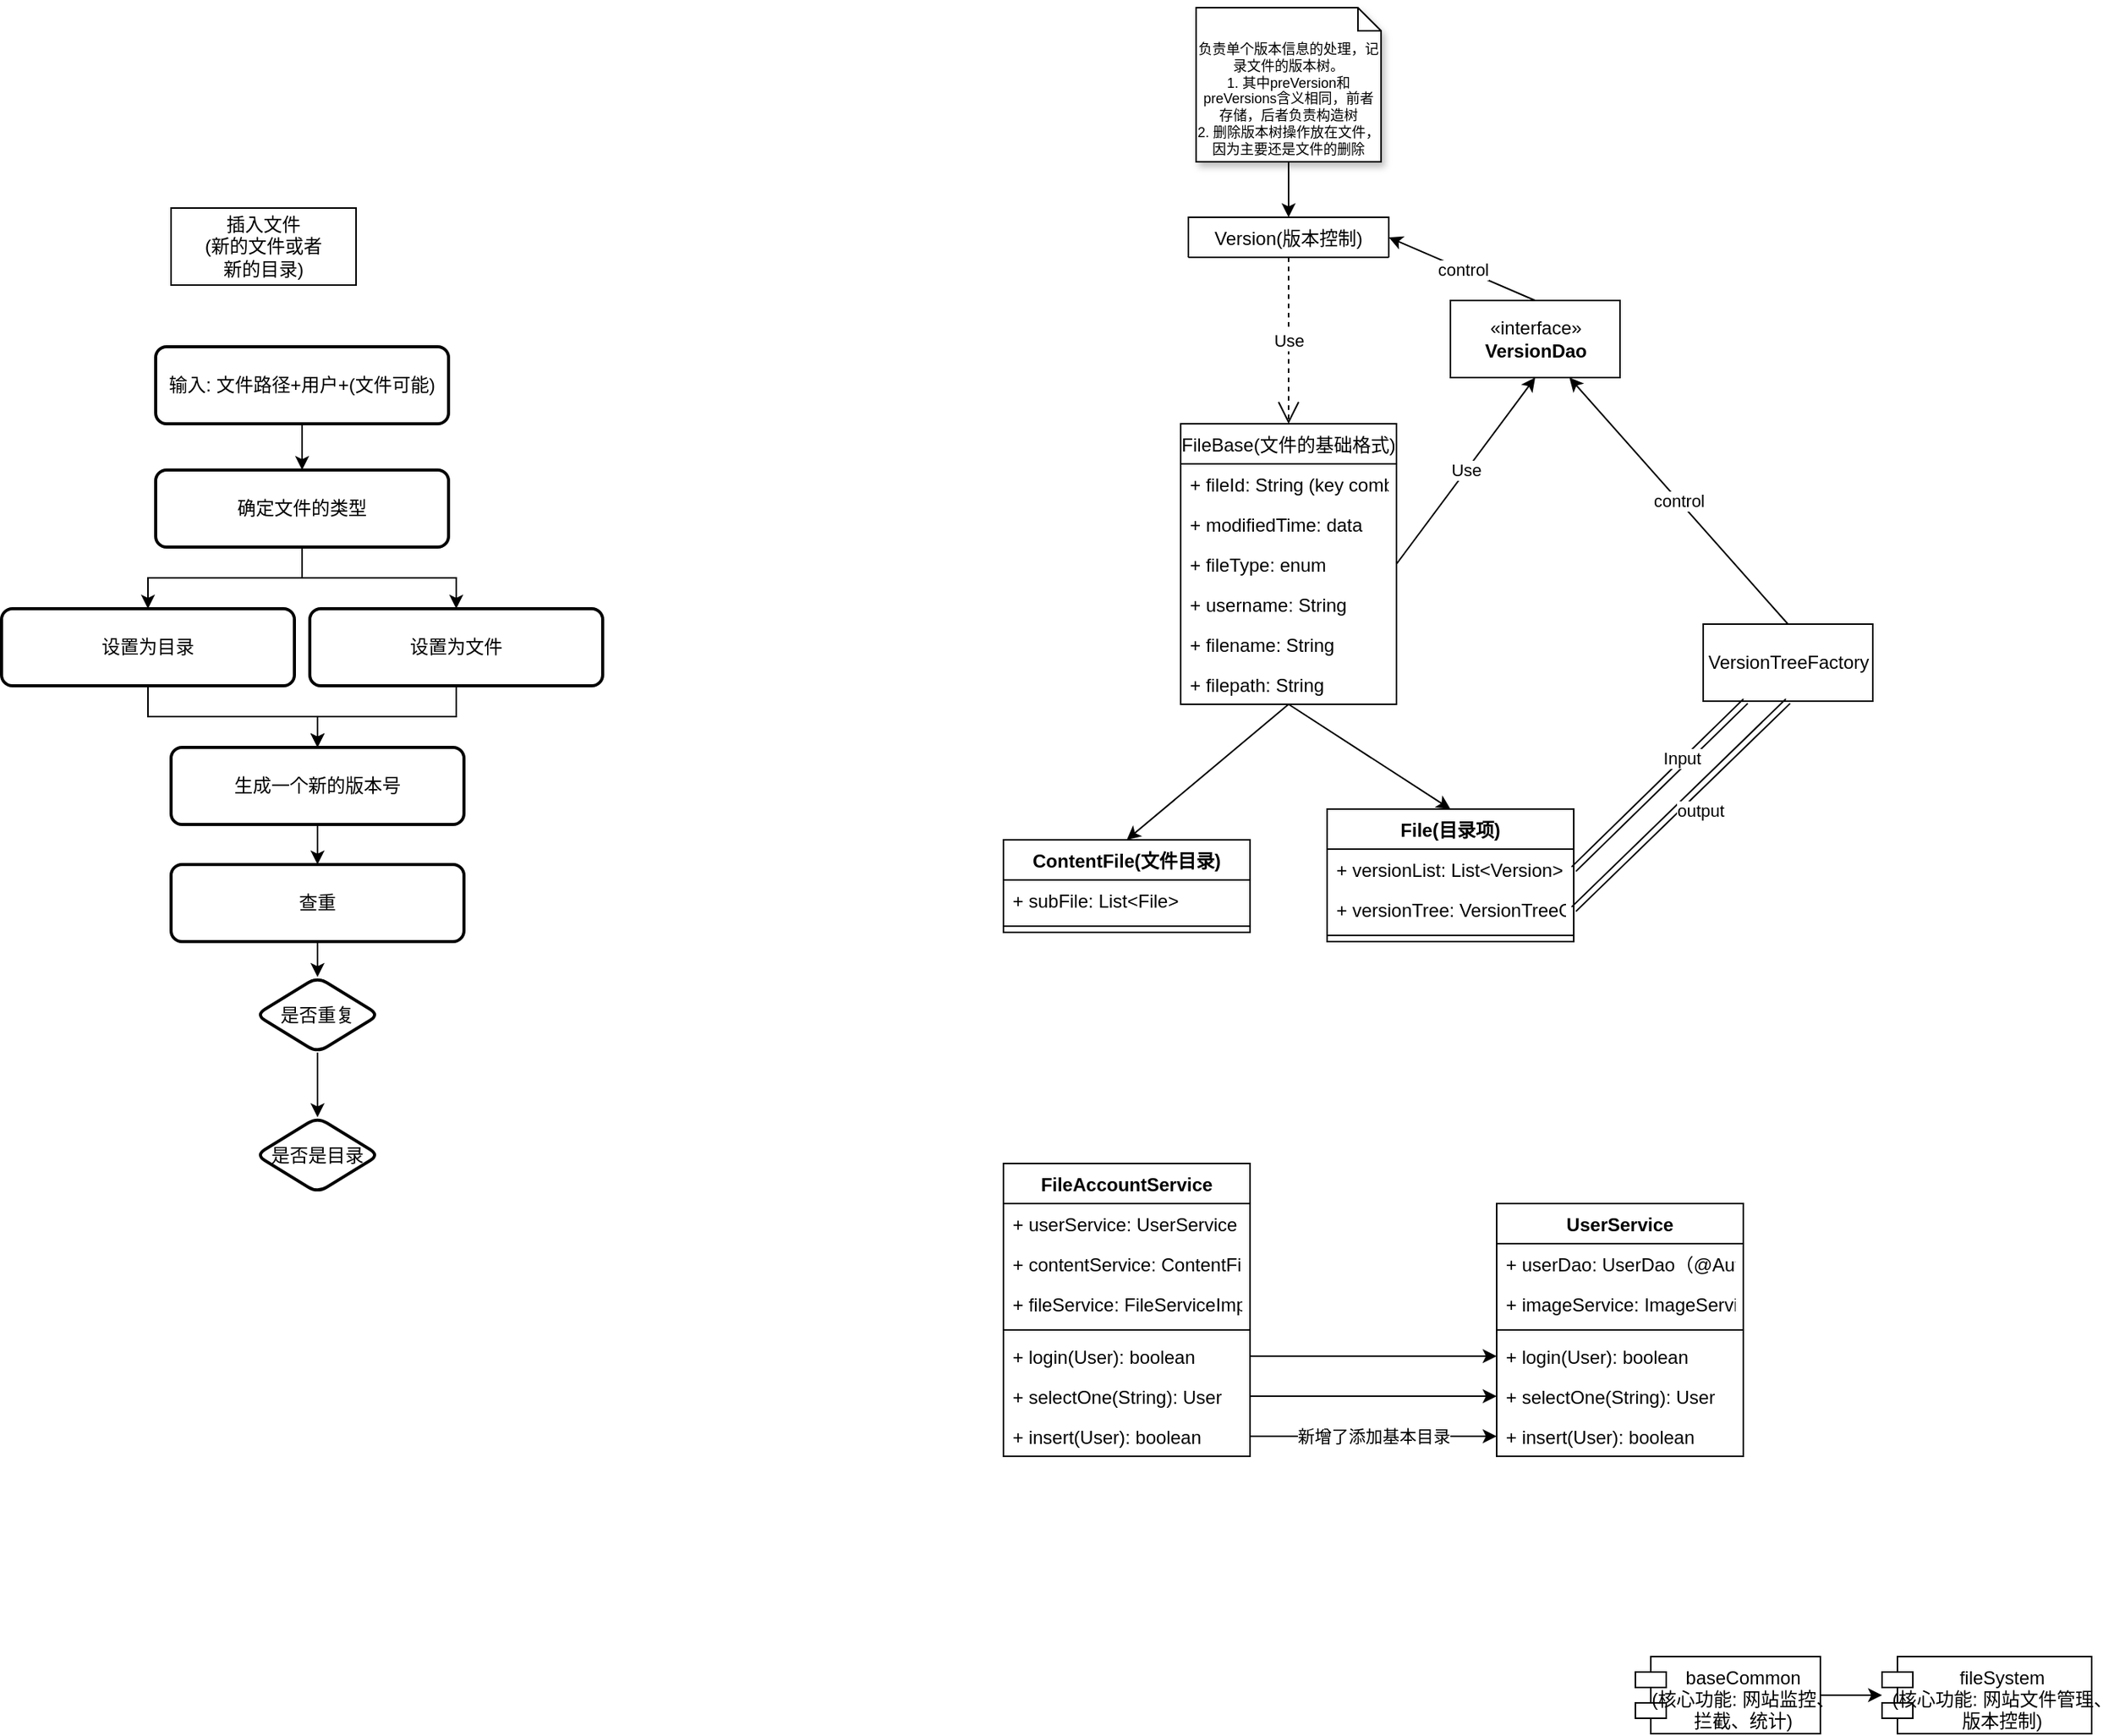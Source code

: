 <mxfile version="17.4.2" type="device"><diagram id="C5RBs43oDa-KdzZeNtuy" name="Page-1"><mxGraphModel dx="1453" dy="916" grid="1" gridSize="10" guides="1" tooltips="1" connect="1" arrows="1" fold="1" page="1" pageScale="1" pageWidth="827" pageHeight="1169" math="0" shadow="0"><root><mxCell id="WIyWlLk6GJQsqaUBKTNV-0"/><mxCell id="WIyWlLk6GJQsqaUBKTNV-1" parent="WIyWlLk6GJQsqaUBKTNV-0"/><mxCell id="y6ktYFUyTrNjJtsUoddP-2" value="Version(版本控制)" style="swimlane;fontStyle=0;childLayout=stackLayout;horizontal=1;startSize=26;fillColor=none;horizontalStack=0;resizeParent=1;resizeParentMax=0;resizeLast=0;collapsible=1;marginBottom=0;" parent="WIyWlLk6GJQsqaUBKTNV-1" vertex="1" collapsed="1"><mxGeometry x="80" y="1236" width="130" height="26" as="geometry"><mxRectangle x="80" y="1236" width="140" height="234" as="alternateBounds"/></mxGeometry></mxCell><mxCell id="y6ktYFUyTrNjJtsUoddP-3" value="+ versionId: String" style="text;strokeColor=none;fillColor=none;align=left;verticalAlign=top;spacingLeft=4;spacingRight=4;overflow=hidden;rotatable=0;points=[[0,0.5],[1,0.5]];portConstraint=eastwest;" parent="y6ktYFUyTrNjJtsUoddP-2" vertex="1"><mxGeometry y="26" width="140" height="26" as="geometry"/></mxCell><mxCell id="y6ktYFUyTrNjJtsUoddP-4" value="+ preVersion: String" style="text;strokeColor=none;fillColor=none;align=left;verticalAlign=top;spacingLeft=4;spacingRight=4;overflow=hidden;rotatable=0;points=[[0,0.5],[1,0.5]];portConstraint=eastwest;" parent="y6ktYFUyTrNjJtsUoddP-2" vertex="1"><mxGeometry y="52" width="140" height="26" as="geometry"/></mxCell><mxCell id="y6ktYFUyTrNjJtsUoddP-6" value="+ nextVersion: String" style="text;strokeColor=none;fillColor=none;align=left;verticalAlign=top;spacingLeft=4;spacingRight=4;overflow=hidden;rotatable=0;points=[[0,0.5],[1,0.5]];portConstraint=eastwest;" parent="y6ktYFUyTrNjJtsUoddP-2" vertex="1"><mxGeometry y="78" width="140" height="26" as="geometry"/></mxCell><mxCell id="y6ktYFUyTrNjJtsUoddP-5" value="+ preVersions: List&lt;S&gt;" style="text;strokeColor=none;fillColor=none;align=left;verticalAlign=top;spacingLeft=4;spacingRight=4;overflow=hidden;rotatable=0;points=[[0,0.5],[1,0.5]];portConstraint=eastwest;" parent="y6ktYFUyTrNjJtsUoddP-2" vertex="1"><mxGeometry y="104" width="140" height="26" as="geometry"/></mxCell><mxCell id="y6ktYFUyTrNjJtsUoddP-7" value="+ nextVersions: List&lt;S&gt;" style="text;strokeColor=none;fillColor=none;align=left;verticalAlign=top;spacingLeft=4;spacingRight=4;overflow=hidden;rotatable=0;points=[[0,0.5],[1,0.5]];portConstraint=eastwest;" parent="y6ktYFUyTrNjJtsUoddP-2" vertex="1"><mxGeometry y="130" width="140" height="26" as="geometry"/></mxCell><mxCell id="y6ktYFUyTrNjJtsUoddP-33" value="+ insert(version): boolean" style="text;strokeColor=none;fillColor=none;align=left;verticalAlign=top;spacingLeft=4;spacingRight=4;overflow=hidden;rotatable=0;points=[[0,0.5],[1,0.5]];portConstraint=eastwest;shadow=1;fontSize=9;" parent="y6ktYFUyTrNjJtsUoddP-2" vertex="1"><mxGeometry y="156" width="140" height="26" as="geometry"/></mxCell><mxCell id="y6ktYFUyTrNjJtsUoddP-34" value="+ delete(version): boolean" style="text;strokeColor=none;fillColor=none;align=left;verticalAlign=top;spacingLeft=4;spacingRight=4;overflow=hidden;rotatable=0;points=[[0,0.5],[1,0.5]];portConstraint=eastwest;shadow=1;fontSize=9;" parent="y6ktYFUyTrNjJtsUoddP-2" vertex="1"><mxGeometry y="182" width="140" height="26" as="geometry"/></mxCell><mxCell id="y6ktYFUyTrNjJtsUoddP-35" value="+ selectOne(version): version" style="text;strokeColor=none;fillColor=none;align=left;verticalAlign=top;spacingLeft=4;spacingRight=4;overflow=hidden;rotatable=0;points=[[0,0.5],[1,0.5]];portConstraint=eastwest;shadow=1;fontSize=9;" parent="y6ktYFUyTrNjJtsUoddP-2" vertex="1"><mxGeometry y="208" width="140" height="26" as="geometry"/></mxCell><mxCell id="PLZAn42P0HJIMUVNN4lz-5" style="rounded=0;orthogonalLoop=1;jettySize=auto;html=1;exitX=0.5;exitY=1;exitDx=0;exitDy=0;entryX=0.5;entryY=0;entryDx=0;entryDy=0;" parent="WIyWlLk6GJQsqaUBKTNV-1" source="y6ktYFUyTrNjJtsUoddP-8" target="PLZAn42P0HJIMUVNN4lz-1" edge="1"><mxGeometry relative="1" as="geometry"/></mxCell><mxCell id="PLZAn42P0HJIMUVNN4lz-9" style="edgeStyle=none;rounded=0;orthogonalLoop=1;jettySize=auto;html=1;exitX=0.5;exitY=1;exitDx=0;exitDy=0;entryX=0.5;entryY=0;entryDx=0;entryDy=0;" parent="WIyWlLk6GJQsqaUBKTNV-1" source="y6ktYFUyTrNjJtsUoddP-8" target="PLZAn42P0HJIMUVNN4lz-6" edge="1"><mxGeometry relative="1" as="geometry"/></mxCell><mxCell id="h-Mzob6AIkv2flho3uk5-9" value="Use" style="edgeStyle=none;rounded=0;orthogonalLoop=1;jettySize=auto;html=1;exitX=1;exitY=0.5;exitDx=0;exitDy=0;entryX=0.5;entryY=1;entryDx=0;entryDy=0;" parent="WIyWlLk6GJQsqaUBKTNV-1" source="y6ktYFUyTrNjJtsUoddP-8" target="h-Mzob6AIkv2flho3uk5-0" edge="1"><mxGeometry relative="1" as="geometry"/></mxCell><mxCell id="y6ktYFUyTrNjJtsUoddP-8" value="FileBase(文件的基础格式)" style="swimlane;fontStyle=0;childLayout=stackLayout;horizontal=1;startSize=26;fillColor=none;horizontalStack=0;resizeParent=1;resizeParentMax=0;resizeLast=0;collapsible=1;marginBottom=0;" parent="WIyWlLk6GJQsqaUBKTNV-1" vertex="1"><mxGeometry x="75" y="1370" width="140" height="182" as="geometry"><mxRectangle x="75" y="1370" width="170" height="26" as="alternateBounds"/></mxGeometry></mxCell><mxCell id="PLZAn42P0HJIMUVNN4lz-0" value="+ fileId: String (key combained with versionId)" style="text;strokeColor=none;fillColor=none;align=left;verticalAlign=top;spacingLeft=4;spacingRight=4;overflow=hidden;rotatable=0;points=[[0,0.5],[1,0.5]];portConstraint=eastwest;" parent="y6ktYFUyTrNjJtsUoddP-8" vertex="1"><mxGeometry y="26" width="140" height="26" as="geometry"/></mxCell><mxCell id="y6ktYFUyTrNjJtsUoddP-9" value="+ modifiedTime: data" style="text;strokeColor=none;fillColor=none;align=left;verticalAlign=top;spacingLeft=4;spacingRight=4;overflow=hidden;rotatable=0;points=[[0,0.5],[1,0.5]];portConstraint=eastwest;shadow=1;" parent="y6ktYFUyTrNjJtsUoddP-8" vertex="1"><mxGeometry y="52" width="140" height="26" as="geometry"/></mxCell><mxCell id="y6ktYFUyTrNjJtsUoddP-10" value="+ fileType: enum" style="text;strokeColor=none;fillColor=none;align=left;verticalAlign=top;spacingLeft=4;spacingRight=4;overflow=hidden;rotatable=0;points=[[0,0.5],[1,0.5]];portConstraint=eastwest;" parent="y6ktYFUyTrNjJtsUoddP-8" vertex="1"><mxGeometry y="78" width="140" height="26" as="geometry"/></mxCell><mxCell id="y6ktYFUyTrNjJtsUoddP-13" value="+ username: String" style="text;strokeColor=none;fillColor=none;align=left;verticalAlign=top;spacingLeft=4;spacingRight=4;overflow=hidden;rotatable=0;points=[[0,0.5],[1,0.5]];portConstraint=eastwest;" parent="y6ktYFUyTrNjJtsUoddP-8" vertex="1"><mxGeometry y="104" width="140" height="26" as="geometry"/></mxCell><mxCell id="y6ktYFUyTrNjJtsUoddP-41" value="+ filename: String" style="text;strokeColor=none;fillColor=none;align=left;verticalAlign=top;spacingLeft=4;spacingRight=4;overflow=hidden;rotatable=0;points=[[0,0.5],[1,0.5]];portConstraint=eastwest;" parent="y6ktYFUyTrNjJtsUoddP-8" vertex="1"><mxGeometry y="130" width="140" height="26" as="geometry"/></mxCell><mxCell id="y6ktYFUyTrNjJtsUoddP-42" value="+ filepath: String" style="text;strokeColor=none;fillColor=none;align=left;verticalAlign=top;spacingLeft=4;spacingRight=4;overflow=hidden;rotatable=0;points=[[0,0.5],[1,0.5]];portConstraint=eastwest;" parent="y6ktYFUyTrNjJtsUoddP-8" vertex="1"><mxGeometry y="156" width="140" height="26" as="geometry"/></mxCell><mxCell id="y6ktYFUyTrNjJtsUoddP-12" value="Use" style="endArrow=open;endSize=12;dashed=1;html=1;rounded=0;exitX=0.5;exitY=1;exitDx=0;exitDy=0;entryX=0.5;entryY=0;entryDx=0;entryDy=0;" parent="WIyWlLk6GJQsqaUBKTNV-1" source="y6ktYFUyTrNjJtsUoddP-2" target="y6ktYFUyTrNjJtsUoddP-8" edge="1"><mxGeometry width="160" relative="1" as="geometry"><mxPoint x="30" y="1270" as="sourcePoint"/><mxPoint x="190" y="1270" as="targetPoint"/></mxGeometry></mxCell><mxCell id="y6ktYFUyTrNjJtsUoddP-36" style="edgeStyle=orthogonalEdgeStyle;rounded=0;orthogonalLoop=1;jettySize=auto;html=1;exitX=0.5;exitY=1;exitDx=0;exitDy=0;exitPerimeter=0;fontSize=9;" parent="WIyWlLk6GJQsqaUBKTNV-1" source="y6ktYFUyTrNjJtsUoddP-27" target="y6ktYFUyTrNjJtsUoddP-2" edge="1"><mxGeometry relative="1" as="geometry"/></mxCell><mxCell id="y6ktYFUyTrNjJtsUoddP-27" value="&lt;font style=&quot;font-size: 9px&quot;&gt;负责单个版本信息的处理，记录文件的版本树。&lt;br&gt;1. 其中preVersion和preVersions含义相同，前者存储，后者负责构造树&lt;br&gt;2. 删除版本树操作放在文件，因为主要还是文件的删除&lt;br&gt;&lt;/font&gt;" style="shape=note2;boundedLbl=1;whiteSpace=wrap;html=1;size=15;verticalAlign=top;align=center;shadow=1;fontSize=6;" parent="WIyWlLk6GJQsqaUBKTNV-1" vertex="1"><mxGeometry x="85" y="1100" width="120" height="100" as="geometry"/></mxCell><mxCell id="PLZAn42P0HJIMUVNN4lz-1" value="ContentFile(文件目录)" style="swimlane;fontStyle=1;align=center;verticalAlign=top;childLayout=stackLayout;horizontal=1;startSize=26;horizontalStack=0;resizeParent=1;resizeParentMax=0;resizeLast=0;collapsible=1;marginBottom=0;" parent="WIyWlLk6GJQsqaUBKTNV-1" vertex="1"><mxGeometry x="-40" y="1640" width="160" height="60" as="geometry"/></mxCell><mxCell id="PLZAn42P0HJIMUVNN4lz-2" value="+ subFile: List&lt;File&gt;" style="text;strokeColor=none;fillColor=none;align=left;verticalAlign=top;spacingLeft=4;spacingRight=4;overflow=hidden;rotatable=0;points=[[0,0.5],[1,0.5]];portConstraint=eastwest;" parent="PLZAn42P0HJIMUVNN4lz-1" vertex="1"><mxGeometry y="26" width="160" height="26" as="geometry"/></mxCell><mxCell id="PLZAn42P0HJIMUVNN4lz-3" value="" style="line;strokeWidth=1;fillColor=none;align=left;verticalAlign=middle;spacingTop=-1;spacingLeft=3;spacingRight=3;rotatable=0;labelPosition=right;points=[];portConstraint=eastwest;" parent="PLZAn42P0HJIMUVNN4lz-1" vertex="1"><mxGeometry y="52" width="160" height="8" as="geometry"/></mxCell><mxCell id="PLZAn42P0HJIMUVNN4lz-6" value="File(目录项)" style="swimlane;fontStyle=1;align=center;verticalAlign=top;childLayout=stackLayout;horizontal=1;startSize=26;horizontalStack=0;resizeParent=1;resizeParentMax=0;resizeLast=0;collapsible=1;marginBottom=0;" parent="WIyWlLk6GJQsqaUBKTNV-1" vertex="1"><mxGeometry x="170" y="1620" width="160" height="86" as="geometry"/></mxCell><mxCell id="PLZAn42P0HJIMUVNN4lz-7" value="+ versionList: List&lt;Version&gt;" style="text;strokeColor=none;fillColor=none;align=left;verticalAlign=top;spacingLeft=4;spacingRight=4;overflow=hidden;rotatable=0;points=[[0,0.5],[1,0.5]];portConstraint=eastwest;" parent="PLZAn42P0HJIMUVNN4lz-6" vertex="1"><mxGeometry y="26" width="160" height="26" as="geometry"/></mxCell><mxCell id="rgriRJvS2457ikd3Rzge-0" value="+ versionTree: VersionTreeGraph(null)" style="text;strokeColor=none;fillColor=none;align=left;verticalAlign=top;spacingLeft=4;spacingRight=4;overflow=hidden;rotatable=0;points=[[0,0.5],[1,0.5]];portConstraint=eastwest;" parent="PLZAn42P0HJIMUVNN4lz-6" vertex="1"><mxGeometry y="52" width="160" height="26" as="geometry"/></mxCell><mxCell id="PLZAn42P0HJIMUVNN4lz-8" value="" style="line;strokeWidth=1;fillColor=none;align=left;verticalAlign=middle;spacingTop=-1;spacingLeft=3;spacingRight=3;rotatable=0;labelPosition=right;points=[];portConstraint=eastwest;" parent="PLZAn42P0HJIMUVNN4lz-6" vertex="1"><mxGeometry y="78" width="160" height="8" as="geometry"/></mxCell><mxCell id="h-Mzob6AIkv2flho3uk5-15" value="control" style="edgeStyle=none;rounded=0;orthogonalLoop=1;jettySize=auto;html=1;exitX=0.5;exitY=0;exitDx=0;exitDy=0;" parent="WIyWlLk6GJQsqaUBKTNV-1" source="rgriRJvS2457ikd3Rzge-5" target="h-Mzob6AIkv2flho3uk5-0" edge="1"><mxGeometry relative="1" as="geometry"/></mxCell><mxCell id="rgriRJvS2457ikd3Rzge-5" value="VersionTreeFactory" style="html=1;" parent="WIyWlLk6GJQsqaUBKTNV-1" vertex="1"><mxGeometry x="414" y="1500" width="110" height="50" as="geometry"/></mxCell><mxCell id="h-Mzob6AIkv2flho3uk5-11" value="control" style="edgeStyle=none;rounded=0;orthogonalLoop=1;jettySize=auto;html=1;exitX=0.5;exitY=0;exitDx=0;exitDy=0;entryX=1;entryY=0.5;entryDx=0;entryDy=0;" parent="WIyWlLk6GJQsqaUBKTNV-1" source="h-Mzob6AIkv2flho3uk5-0" target="y6ktYFUyTrNjJtsUoddP-2" edge="1"><mxGeometry relative="1" as="geometry"/></mxCell><mxCell id="h-Mzob6AIkv2flho3uk5-0" value="«interface»&lt;br&gt;&lt;b&gt;VersionDao&lt;/b&gt;" style="html=1;" parent="WIyWlLk6GJQsqaUBKTNV-1" vertex="1"><mxGeometry x="250" y="1290" width="110" height="50" as="geometry"/></mxCell><mxCell id="h-Mzob6AIkv2flho3uk5-12" style="edgeStyle=none;rounded=0;orthogonalLoop=1;jettySize=auto;html=1;exitX=1;exitY=0.5;exitDx=0;exitDy=0;entryX=0.25;entryY=1;entryDx=0;entryDy=0;shape=link;" parent="WIyWlLk6GJQsqaUBKTNV-1" source="PLZAn42P0HJIMUVNN4lz-7" target="rgriRJvS2457ikd3Rzge-5" edge="1"><mxGeometry relative="1" as="geometry"/></mxCell><mxCell id="h-Mzob6AIkv2flho3uk5-14" value="Input" style="edgeLabel;html=1;align=center;verticalAlign=middle;resizable=0;points=[];" parent="h-Mzob6AIkv2flho3uk5-12" vertex="1" connectable="0"><mxGeometry x="0.283" y="3" relative="1" as="geometry"><mxPoint as="offset"/></mxGeometry></mxCell><mxCell id="h-Mzob6AIkv2flho3uk5-13" value="output" style="edgeStyle=none;shape=link;rounded=0;orthogonalLoop=1;jettySize=auto;html=1;exitX=1;exitY=0.5;exitDx=0;exitDy=0;entryX=0.5;entryY=1;entryDx=0;entryDy=0;" parent="WIyWlLk6GJQsqaUBKTNV-1" source="rgriRJvS2457ikd3Rzge-0" target="rgriRJvS2457ikd3Rzge-5" edge="1"><mxGeometry x="0.07" y="-11" relative="1" as="geometry"><mxPoint as="offset"/></mxGeometry></mxCell><mxCell id="odWMPIlHF7ZFASDvWx1F-3" value="" style="edgeStyle=orthogonalEdgeStyle;rounded=0;orthogonalLoop=1;jettySize=auto;html=1;" edge="1" parent="WIyWlLk6GJQsqaUBKTNV-1" source="odWMPIlHF7ZFASDvWx1F-0" target="odWMPIlHF7ZFASDvWx1F-2"><mxGeometry relative="1" as="geometry"/></mxCell><mxCell id="odWMPIlHF7ZFASDvWx1F-0" value="输入: 文件路径+用户+(文件可能)" style="rounded=1;whiteSpace=wrap;html=1;absoluteArcSize=1;arcSize=14;strokeWidth=2;" vertex="1" parent="WIyWlLk6GJQsqaUBKTNV-1"><mxGeometry x="-590" y="1320" width="190" height="50" as="geometry"/></mxCell><mxCell id="odWMPIlHF7ZFASDvWx1F-1" value="插入文件&lt;br&gt;(新的文件或者&lt;br&gt;新的目录)" style="whiteSpace=wrap;html=1;" vertex="1" parent="WIyWlLk6GJQsqaUBKTNV-1"><mxGeometry x="-580" y="1230" width="120" height="50" as="geometry"/></mxCell><mxCell id="odWMPIlHF7ZFASDvWx1F-5" value="" style="edgeStyle=orthogonalEdgeStyle;rounded=0;orthogonalLoop=1;jettySize=auto;html=1;" edge="1" parent="WIyWlLk6GJQsqaUBKTNV-1" source="odWMPIlHF7ZFASDvWx1F-2" target="odWMPIlHF7ZFASDvWx1F-4"><mxGeometry relative="1" as="geometry"/></mxCell><mxCell id="odWMPIlHF7ZFASDvWx1F-11" style="edgeStyle=orthogonalEdgeStyle;rounded=0;orthogonalLoop=1;jettySize=auto;html=1;exitX=0.5;exitY=1;exitDx=0;exitDy=0;" edge="1" parent="WIyWlLk6GJQsqaUBKTNV-1" source="odWMPIlHF7ZFASDvWx1F-2" target="odWMPIlHF7ZFASDvWx1F-10"><mxGeometry relative="1" as="geometry"/></mxCell><mxCell id="odWMPIlHF7ZFASDvWx1F-2" value="确定文件的类型" style="rounded=1;whiteSpace=wrap;html=1;absoluteArcSize=1;arcSize=14;strokeWidth=2;" vertex="1" parent="WIyWlLk6GJQsqaUBKTNV-1"><mxGeometry x="-590" y="1400" width="190" height="50" as="geometry"/></mxCell><mxCell id="odWMPIlHF7ZFASDvWx1F-7" value="" style="edgeStyle=orthogonalEdgeStyle;rounded=0;orthogonalLoop=1;jettySize=auto;html=1;" edge="1" parent="WIyWlLk6GJQsqaUBKTNV-1" source="odWMPIlHF7ZFASDvWx1F-4" target="odWMPIlHF7ZFASDvWx1F-6"><mxGeometry relative="1" as="geometry"/></mxCell><mxCell id="odWMPIlHF7ZFASDvWx1F-4" value="设置为目录" style="rounded=1;whiteSpace=wrap;html=1;absoluteArcSize=1;arcSize=14;strokeWidth=2;" vertex="1" parent="WIyWlLk6GJQsqaUBKTNV-1"><mxGeometry x="-690" y="1490" width="190" height="50" as="geometry"/></mxCell><mxCell id="odWMPIlHF7ZFASDvWx1F-9" value="" style="edgeStyle=orthogonalEdgeStyle;rounded=0;orthogonalLoop=1;jettySize=auto;html=1;" edge="1" parent="WIyWlLk6GJQsqaUBKTNV-1" source="odWMPIlHF7ZFASDvWx1F-6" target="odWMPIlHF7ZFASDvWx1F-8"><mxGeometry relative="1" as="geometry"/></mxCell><mxCell id="odWMPIlHF7ZFASDvWx1F-6" value="生成一个新的版本号" style="rounded=1;whiteSpace=wrap;html=1;absoluteArcSize=1;arcSize=14;strokeWidth=2;" vertex="1" parent="WIyWlLk6GJQsqaUBKTNV-1"><mxGeometry x="-580" y="1580" width="190" height="50" as="geometry"/></mxCell><mxCell id="odWMPIlHF7ZFASDvWx1F-16" value="" style="edgeStyle=orthogonalEdgeStyle;rounded=0;orthogonalLoop=1;jettySize=auto;html=1;" edge="1" parent="WIyWlLk6GJQsqaUBKTNV-1" source="odWMPIlHF7ZFASDvWx1F-8" target="odWMPIlHF7ZFASDvWx1F-15"><mxGeometry relative="1" as="geometry"/></mxCell><mxCell id="odWMPIlHF7ZFASDvWx1F-8" value="查重" style="rounded=1;whiteSpace=wrap;html=1;absoluteArcSize=1;arcSize=14;strokeWidth=2;" vertex="1" parent="WIyWlLk6GJQsqaUBKTNV-1"><mxGeometry x="-580" y="1656" width="190" height="50" as="geometry"/></mxCell><mxCell id="odWMPIlHF7ZFASDvWx1F-12" style="edgeStyle=orthogonalEdgeStyle;rounded=0;orthogonalLoop=1;jettySize=auto;html=1;exitX=0.5;exitY=1;exitDx=0;exitDy=0;" edge="1" parent="WIyWlLk6GJQsqaUBKTNV-1" source="odWMPIlHF7ZFASDvWx1F-10" target="odWMPIlHF7ZFASDvWx1F-6"><mxGeometry relative="1" as="geometry"/></mxCell><mxCell id="odWMPIlHF7ZFASDvWx1F-10" value="设置为文件" style="rounded=1;whiteSpace=wrap;html=1;absoluteArcSize=1;arcSize=14;strokeWidth=2;" vertex="1" parent="WIyWlLk6GJQsqaUBKTNV-1"><mxGeometry x="-490" y="1490" width="190" height="50" as="geometry"/></mxCell><mxCell id="odWMPIlHF7ZFASDvWx1F-20" value="" style="edgeStyle=orthogonalEdgeStyle;rounded=0;orthogonalLoop=1;jettySize=auto;html=1;" edge="1" parent="WIyWlLk6GJQsqaUBKTNV-1" source="odWMPIlHF7ZFASDvWx1F-15" target="odWMPIlHF7ZFASDvWx1F-19"><mxGeometry relative="1" as="geometry"/></mxCell><mxCell id="odWMPIlHF7ZFASDvWx1F-15" value="是否重复" style="rhombus;whiteSpace=wrap;html=1;rounded=1;arcSize=14;strokeWidth=2;" vertex="1" parent="WIyWlLk6GJQsqaUBKTNV-1"><mxGeometry x="-525" y="1729" width="80" height="49" as="geometry"/></mxCell><mxCell id="odWMPIlHF7ZFASDvWx1F-19" value="是否是目录" style="rhombus;whiteSpace=wrap;html=1;rounded=1;arcSize=14;strokeWidth=2;" vertex="1" parent="WIyWlLk6GJQsqaUBKTNV-1"><mxGeometry x="-525" y="1820" width="80" height="49" as="geometry"/></mxCell><mxCell id="odWMPIlHF7ZFASDvWx1F-21" style="edgeStyle=orthogonalEdgeStyle;rounded=0;orthogonalLoop=1;jettySize=auto;html=1;exitX=0.5;exitY=1;exitDx=0;exitDy=0;" edge="1" parent="WIyWlLk6GJQsqaUBKTNV-1" source="odWMPIlHF7ZFASDvWx1F-19" target="odWMPIlHF7ZFASDvWx1F-19"><mxGeometry relative="1" as="geometry"/></mxCell><mxCell id="odWMPIlHF7ZFASDvWx1F-22" value="FileAccountService" style="swimlane;fontStyle=1;align=center;verticalAlign=top;childLayout=stackLayout;horizontal=1;startSize=26;horizontalStack=0;resizeParent=1;resizeParentMax=0;resizeLast=0;collapsible=1;marginBottom=0;" vertex="1" parent="WIyWlLk6GJQsqaUBKTNV-1"><mxGeometry x="-40" y="1850" width="160" height="190" as="geometry"/></mxCell><mxCell id="odWMPIlHF7ZFASDvWx1F-23" value="+ userService: UserService（@Auto）" style="text;strokeColor=none;fillColor=none;align=left;verticalAlign=top;spacingLeft=4;spacingRight=4;overflow=hidden;rotatable=0;points=[[0,0.5],[1,0.5]];portConstraint=eastwest;" vertex="1" parent="odWMPIlHF7ZFASDvWx1F-22"><mxGeometry y="26" width="160" height="26" as="geometry"/></mxCell><mxCell id="odWMPIlHF7ZFASDvWx1F-26" value="+ contentService: ContentFileServiceImp（@Auto）" style="text;strokeColor=none;fillColor=none;align=left;verticalAlign=top;spacingLeft=4;spacingRight=4;overflow=hidden;rotatable=0;points=[[0,0.5],[1,0.5]];portConstraint=eastwest;" vertex="1" parent="odWMPIlHF7ZFASDvWx1F-22"><mxGeometry y="52" width="160" height="26" as="geometry"/></mxCell><mxCell id="odWMPIlHF7ZFASDvWx1F-27" value="+ fileService: FileServiceImp（@Auto）" style="text;strokeColor=none;fillColor=none;align=left;verticalAlign=top;spacingLeft=4;spacingRight=4;overflow=hidden;rotatable=0;points=[[0,0.5],[1,0.5]];portConstraint=eastwest;" vertex="1" parent="odWMPIlHF7ZFASDvWx1F-22"><mxGeometry y="78" width="160" height="26" as="geometry"/></mxCell><mxCell id="odWMPIlHF7ZFASDvWx1F-24" value="" style="line;strokeWidth=1;fillColor=none;align=left;verticalAlign=middle;spacingTop=-1;spacingLeft=3;spacingRight=3;rotatable=0;labelPosition=right;points=[];portConstraint=eastwest;" vertex="1" parent="odWMPIlHF7ZFASDvWx1F-22"><mxGeometry y="104" width="160" height="8" as="geometry"/></mxCell><mxCell id="odWMPIlHF7ZFASDvWx1F-25" value="+ login(User): boolean " style="text;strokeColor=none;fillColor=none;align=left;verticalAlign=top;spacingLeft=4;spacingRight=4;overflow=hidden;rotatable=0;points=[[0,0.5],[1,0.5]];portConstraint=eastwest;" vertex="1" parent="odWMPIlHF7ZFASDvWx1F-22"><mxGeometry y="112" width="160" height="26" as="geometry"/></mxCell><mxCell id="odWMPIlHF7ZFASDvWx1F-28" value="+ selectOne(String): User " style="text;strokeColor=none;fillColor=none;align=left;verticalAlign=top;spacingLeft=4;spacingRight=4;overflow=hidden;rotatable=0;points=[[0,0.5],[1,0.5]];portConstraint=eastwest;" vertex="1" parent="odWMPIlHF7ZFASDvWx1F-22"><mxGeometry y="138" width="160" height="26" as="geometry"/></mxCell><mxCell id="odWMPIlHF7ZFASDvWx1F-29" value="+ insert(User): boolean " style="text;strokeColor=none;fillColor=none;align=left;verticalAlign=top;spacingLeft=4;spacingRight=4;overflow=hidden;rotatable=0;points=[[0,0.5],[1,0.5]];portConstraint=eastwest;" vertex="1" parent="odWMPIlHF7ZFASDvWx1F-22"><mxGeometry y="164" width="160" height="26" as="geometry"/></mxCell><mxCell id="odWMPIlHF7ZFASDvWx1F-30" value="UserService" style="swimlane;fontStyle=1;align=center;verticalAlign=top;childLayout=stackLayout;horizontal=1;startSize=26;horizontalStack=0;resizeParent=1;resizeParentMax=0;resizeLast=0;collapsible=1;marginBottom=0;" vertex="1" parent="WIyWlLk6GJQsqaUBKTNV-1"><mxGeometry x="280" y="1876" width="160" height="164" as="geometry"/></mxCell><mxCell id="odWMPIlHF7ZFASDvWx1F-31" value="+ userDao: UserDao（@Auto）" style="text;strokeColor=none;fillColor=none;align=left;verticalAlign=top;spacingLeft=4;spacingRight=4;overflow=hidden;rotatable=0;points=[[0,0.5],[1,0.5]];portConstraint=eastwest;" vertex="1" parent="odWMPIlHF7ZFASDvWx1F-30"><mxGeometry y="26" width="160" height="26" as="geometry"/></mxCell><mxCell id="odWMPIlHF7ZFASDvWx1F-38" value="+ imageService: ImageService（@Auto）" style="text;strokeColor=none;fillColor=none;align=left;verticalAlign=top;spacingLeft=4;spacingRight=4;overflow=hidden;rotatable=0;points=[[0,0.5],[1,0.5]];portConstraint=eastwest;" vertex="1" parent="odWMPIlHF7ZFASDvWx1F-30"><mxGeometry y="52" width="160" height="26" as="geometry"/></mxCell><mxCell id="odWMPIlHF7ZFASDvWx1F-34" value="" style="line;strokeWidth=1;fillColor=none;align=left;verticalAlign=middle;spacingTop=-1;spacingLeft=3;spacingRight=3;rotatable=0;labelPosition=right;points=[];portConstraint=eastwest;" vertex="1" parent="odWMPIlHF7ZFASDvWx1F-30"><mxGeometry y="78" width="160" height="8" as="geometry"/></mxCell><mxCell id="odWMPIlHF7ZFASDvWx1F-35" value="+ login(User): boolean " style="text;strokeColor=none;fillColor=none;align=left;verticalAlign=top;spacingLeft=4;spacingRight=4;overflow=hidden;rotatable=0;points=[[0,0.5],[1,0.5]];portConstraint=eastwest;" vertex="1" parent="odWMPIlHF7ZFASDvWx1F-30"><mxGeometry y="86" width="160" height="26" as="geometry"/></mxCell><mxCell id="odWMPIlHF7ZFASDvWx1F-36" value="+ selectOne(String): User " style="text;strokeColor=none;fillColor=none;align=left;verticalAlign=top;spacingLeft=4;spacingRight=4;overflow=hidden;rotatable=0;points=[[0,0.5],[1,0.5]];portConstraint=eastwest;" vertex="1" parent="odWMPIlHF7ZFASDvWx1F-30"><mxGeometry y="112" width="160" height="26" as="geometry"/></mxCell><mxCell id="odWMPIlHF7ZFASDvWx1F-37" value="+ insert(User): boolean " style="text;strokeColor=none;fillColor=none;align=left;verticalAlign=top;spacingLeft=4;spacingRight=4;overflow=hidden;rotatable=0;points=[[0,0.5],[1,0.5]];portConstraint=eastwest;" vertex="1" parent="odWMPIlHF7ZFASDvWx1F-30"><mxGeometry y="138" width="160" height="26" as="geometry"/></mxCell><mxCell id="odWMPIlHF7ZFASDvWx1F-39" style="edgeStyle=orthogonalEdgeStyle;rounded=0;orthogonalLoop=1;jettySize=auto;html=1;exitX=1;exitY=0.5;exitDx=0;exitDy=0;entryX=0;entryY=0.5;entryDx=0;entryDy=0;" edge="1" parent="WIyWlLk6GJQsqaUBKTNV-1" source="odWMPIlHF7ZFASDvWx1F-25" target="odWMPIlHF7ZFASDvWx1F-35"><mxGeometry relative="1" as="geometry"/></mxCell><mxCell id="odWMPIlHF7ZFASDvWx1F-40" style="edgeStyle=orthogonalEdgeStyle;rounded=0;orthogonalLoop=1;jettySize=auto;html=1;exitX=1;exitY=0.5;exitDx=0;exitDy=0;" edge="1" parent="WIyWlLk6GJQsqaUBKTNV-1" source="odWMPIlHF7ZFASDvWx1F-28" target="odWMPIlHF7ZFASDvWx1F-36"><mxGeometry relative="1" as="geometry"/></mxCell><mxCell id="odWMPIlHF7ZFASDvWx1F-41" value="新增了添加基本目录" style="edgeStyle=orthogonalEdgeStyle;rounded=0;orthogonalLoop=1;jettySize=auto;html=1;exitX=1;exitY=0.5;exitDx=0;exitDy=0;entryX=0;entryY=0.5;entryDx=0;entryDy=0;" edge="1" parent="WIyWlLk6GJQsqaUBKTNV-1" source="odWMPIlHF7ZFASDvWx1F-29" target="odWMPIlHF7ZFASDvWx1F-37"><mxGeometry relative="1" as="geometry"/></mxCell><mxCell id="odWMPIlHF7ZFASDvWx1F-44" value="" style="edgeStyle=orthogonalEdgeStyle;rounded=0;orthogonalLoop=1;jettySize=auto;html=1;" edge="1" parent="WIyWlLk6GJQsqaUBKTNV-1" source="odWMPIlHF7ZFASDvWx1F-42" target="odWMPIlHF7ZFASDvWx1F-43"><mxGeometry relative="1" as="geometry"/></mxCell><mxCell id="odWMPIlHF7ZFASDvWx1F-42" value="baseCommon&#10;(核心功能: 网站监控、&#10;拦截、统计)" style="shape=module;align=left;spacingLeft=20;align=center;verticalAlign=top;" vertex="1" parent="WIyWlLk6GJQsqaUBKTNV-1"><mxGeometry x="370" y="2170" width="120" height="50" as="geometry"/></mxCell><mxCell id="odWMPIlHF7ZFASDvWx1F-43" value="fileSystem&#10;(核心功能: 网站文件管理、&#10;版本控制)" style="shape=module;align=left;spacingLeft=20;align=center;verticalAlign=top;" vertex="1" parent="WIyWlLk6GJQsqaUBKTNV-1"><mxGeometry x="530" y="2170" width="136" height="50" as="geometry"/></mxCell></root></mxGraphModel></diagram></mxfile>